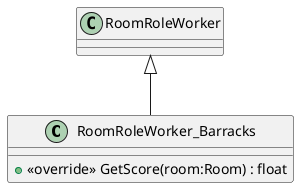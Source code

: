 @startuml
class RoomRoleWorker_Barracks {
    + <<override>> GetScore(room:Room) : float
}
RoomRoleWorker <|-- RoomRoleWorker_Barracks
@enduml
